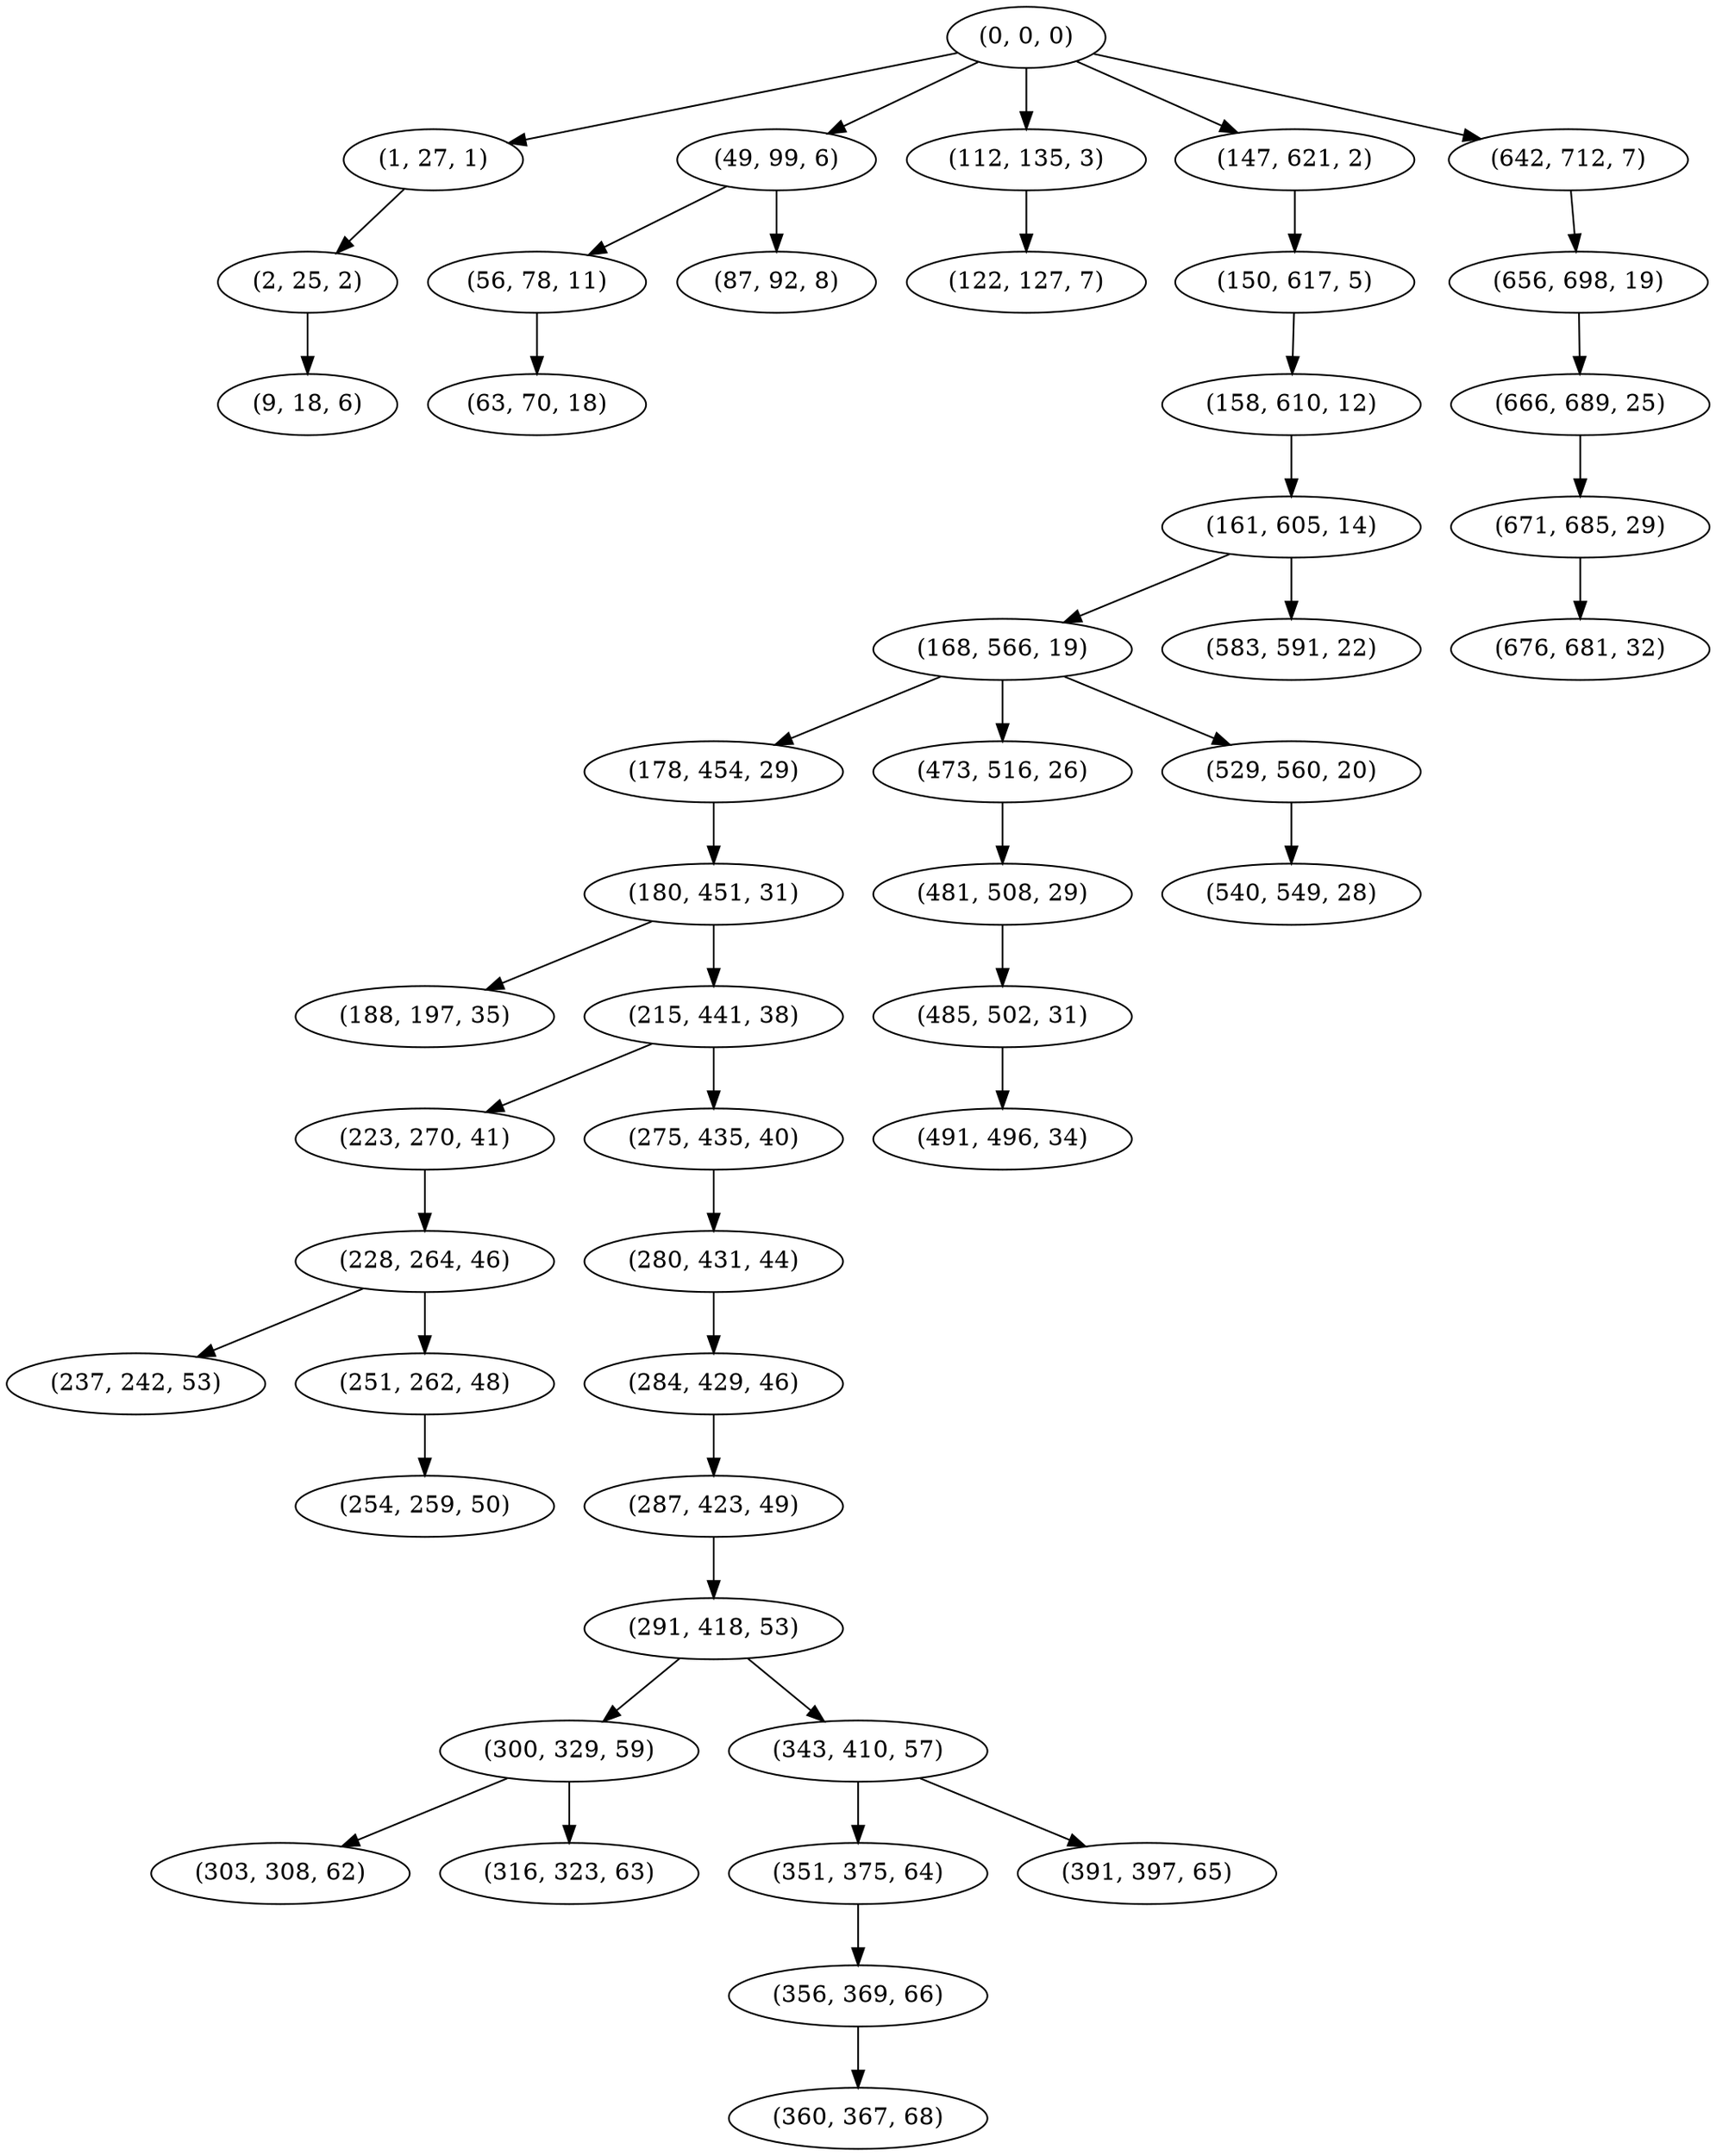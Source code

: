 digraph tree {
    "(0, 0, 0)";
    "(1, 27, 1)";
    "(2, 25, 2)";
    "(9, 18, 6)";
    "(49, 99, 6)";
    "(56, 78, 11)";
    "(63, 70, 18)";
    "(87, 92, 8)";
    "(112, 135, 3)";
    "(122, 127, 7)";
    "(147, 621, 2)";
    "(150, 617, 5)";
    "(158, 610, 12)";
    "(161, 605, 14)";
    "(168, 566, 19)";
    "(178, 454, 29)";
    "(180, 451, 31)";
    "(188, 197, 35)";
    "(215, 441, 38)";
    "(223, 270, 41)";
    "(228, 264, 46)";
    "(237, 242, 53)";
    "(251, 262, 48)";
    "(254, 259, 50)";
    "(275, 435, 40)";
    "(280, 431, 44)";
    "(284, 429, 46)";
    "(287, 423, 49)";
    "(291, 418, 53)";
    "(300, 329, 59)";
    "(303, 308, 62)";
    "(316, 323, 63)";
    "(343, 410, 57)";
    "(351, 375, 64)";
    "(356, 369, 66)";
    "(360, 367, 68)";
    "(391, 397, 65)";
    "(473, 516, 26)";
    "(481, 508, 29)";
    "(485, 502, 31)";
    "(491, 496, 34)";
    "(529, 560, 20)";
    "(540, 549, 28)";
    "(583, 591, 22)";
    "(642, 712, 7)";
    "(656, 698, 19)";
    "(666, 689, 25)";
    "(671, 685, 29)";
    "(676, 681, 32)";
    "(0, 0, 0)" -> "(1, 27, 1)";
    "(0, 0, 0)" -> "(49, 99, 6)";
    "(0, 0, 0)" -> "(112, 135, 3)";
    "(0, 0, 0)" -> "(147, 621, 2)";
    "(0, 0, 0)" -> "(642, 712, 7)";
    "(1, 27, 1)" -> "(2, 25, 2)";
    "(2, 25, 2)" -> "(9, 18, 6)";
    "(49, 99, 6)" -> "(56, 78, 11)";
    "(49, 99, 6)" -> "(87, 92, 8)";
    "(56, 78, 11)" -> "(63, 70, 18)";
    "(112, 135, 3)" -> "(122, 127, 7)";
    "(147, 621, 2)" -> "(150, 617, 5)";
    "(150, 617, 5)" -> "(158, 610, 12)";
    "(158, 610, 12)" -> "(161, 605, 14)";
    "(161, 605, 14)" -> "(168, 566, 19)";
    "(161, 605, 14)" -> "(583, 591, 22)";
    "(168, 566, 19)" -> "(178, 454, 29)";
    "(168, 566, 19)" -> "(473, 516, 26)";
    "(168, 566, 19)" -> "(529, 560, 20)";
    "(178, 454, 29)" -> "(180, 451, 31)";
    "(180, 451, 31)" -> "(188, 197, 35)";
    "(180, 451, 31)" -> "(215, 441, 38)";
    "(215, 441, 38)" -> "(223, 270, 41)";
    "(215, 441, 38)" -> "(275, 435, 40)";
    "(223, 270, 41)" -> "(228, 264, 46)";
    "(228, 264, 46)" -> "(237, 242, 53)";
    "(228, 264, 46)" -> "(251, 262, 48)";
    "(251, 262, 48)" -> "(254, 259, 50)";
    "(275, 435, 40)" -> "(280, 431, 44)";
    "(280, 431, 44)" -> "(284, 429, 46)";
    "(284, 429, 46)" -> "(287, 423, 49)";
    "(287, 423, 49)" -> "(291, 418, 53)";
    "(291, 418, 53)" -> "(300, 329, 59)";
    "(291, 418, 53)" -> "(343, 410, 57)";
    "(300, 329, 59)" -> "(303, 308, 62)";
    "(300, 329, 59)" -> "(316, 323, 63)";
    "(343, 410, 57)" -> "(351, 375, 64)";
    "(343, 410, 57)" -> "(391, 397, 65)";
    "(351, 375, 64)" -> "(356, 369, 66)";
    "(356, 369, 66)" -> "(360, 367, 68)";
    "(473, 516, 26)" -> "(481, 508, 29)";
    "(481, 508, 29)" -> "(485, 502, 31)";
    "(485, 502, 31)" -> "(491, 496, 34)";
    "(529, 560, 20)" -> "(540, 549, 28)";
    "(642, 712, 7)" -> "(656, 698, 19)";
    "(656, 698, 19)" -> "(666, 689, 25)";
    "(666, 689, 25)" -> "(671, 685, 29)";
    "(671, 685, 29)" -> "(676, 681, 32)";
}
